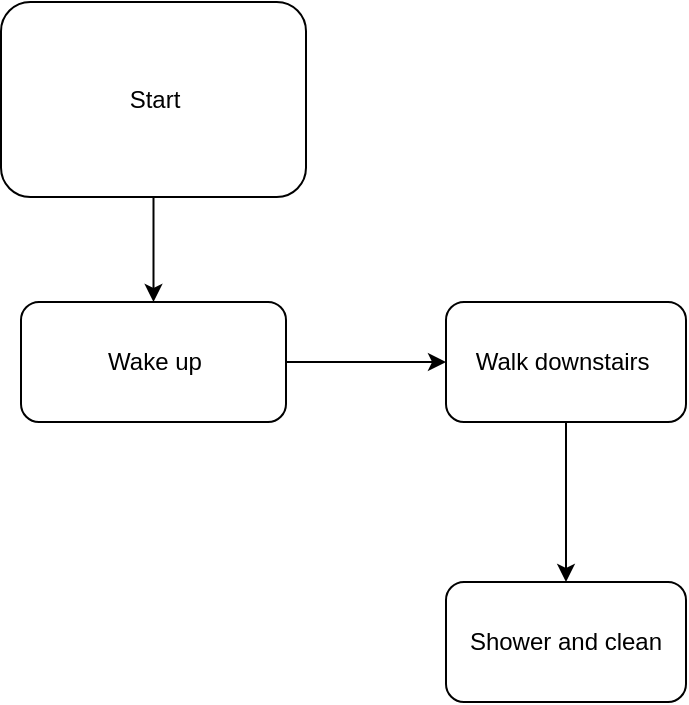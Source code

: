 <mxfile version="20.2.7" type="github">
  <diagram id="UfCm5VUt3du7Gac_H7Gb" name="Page-1">
    <mxGraphModel dx="480" dy="2581" grid="1" gridSize="10" guides="1" tooltips="1" connect="1" arrows="1" fold="1" page="1" pageScale="1" pageWidth="850" pageHeight="1100" math="0" shadow="0">
      <root>
        <mxCell id="0" />
        <mxCell id="1" parent="0" />
        <mxCell id="BCfbaUhhN85C0dHHyBXm-7" value="" style="edgeStyle=orthogonalEdgeStyle;rounded=0;orthogonalLoop=1;jettySize=auto;html=1;" edge="1" parent="1" source="BCfbaUhhN85C0dHHyBXm-3" target="BCfbaUhhN85C0dHHyBXm-6">
          <mxGeometry relative="1" as="geometry" />
        </mxCell>
        <mxCell id="BCfbaUhhN85C0dHHyBXm-3" value="Start" style="rounded=1;whiteSpace=wrap;html=1;direction=south;" vertex="1" parent="1">
          <mxGeometry x="347.5" y="-2160" width="152.5" height="97.5" as="geometry" />
        </mxCell>
        <mxCell id="BCfbaUhhN85C0dHHyBXm-9" value="" style="edgeStyle=orthogonalEdgeStyle;rounded=0;orthogonalLoop=1;jettySize=auto;html=1;" edge="1" parent="1" source="BCfbaUhhN85C0dHHyBXm-6" target="BCfbaUhhN85C0dHHyBXm-8">
          <mxGeometry relative="1" as="geometry" />
        </mxCell>
        <mxCell id="BCfbaUhhN85C0dHHyBXm-6" value="Wake up" style="rounded=1;whiteSpace=wrap;html=1;direction=south;" vertex="1" parent="1">
          <mxGeometry x="357.5" y="-2010" width="132.5" height="60" as="geometry" />
        </mxCell>
        <mxCell id="BCfbaUhhN85C0dHHyBXm-11" value="" style="edgeStyle=orthogonalEdgeStyle;rounded=0;orthogonalLoop=1;jettySize=auto;html=1;" edge="1" parent="1" source="BCfbaUhhN85C0dHHyBXm-8" target="BCfbaUhhN85C0dHHyBXm-10">
          <mxGeometry relative="1" as="geometry" />
        </mxCell>
        <mxCell id="BCfbaUhhN85C0dHHyBXm-8" value="Walk downstairs&amp;nbsp;" style="whiteSpace=wrap;html=1;rounded=1;" vertex="1" parent="1">
          <mxGeometry x="570" y="-2010" width="120" height="60" as="geometry" />
        </mxCell>
        <mxCell id="BCfbaUhhN85C0dHHyBXm-10" value="Shower and clean" style="whiteSpace=wrap;html=1;rounded=1;" vertex="1" parent="1">
          <mxGeometry x="570" y="-1870" width="120" height="60" as="geometry" />
        </mxCell>
      </root>
    </mxGraphModel>
  </diagram>
</mxfile>
